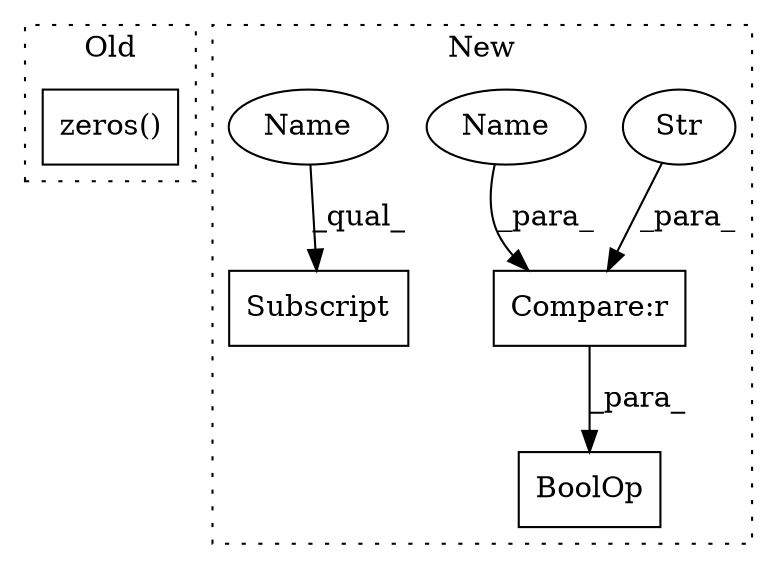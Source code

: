 digraph G {
subgraph cluster0 {
1 [label="zeros()" a="75" s="23874,23890" l="10,1" shape="box"];
label = "Old";
style="dotted";
}
subgraph cluster1 {
2 [label="BoolOp" a="72" s="23964" l="56" shape="box"];
3 [label="Compare:r" a="40" s="24002" l="18" shape="box"];
4 [label="Subscript" a="63" s="24595,0" l="8,0" shape="box"];
5 [label="Str" a="66" s="24002" l="9" shape="ellipse"];
6 [label="Name" a="87" s="24015" l="5" shape="ellipse"];
7 [label="Name" a="87" s="24595" l="5" shape="ellipse"];
label = "New";
style="dotted";
}
3 -> 2 [label="_para_"];
5 -> 3 [label="_para_"];
6 -> 3 [label="_para_"];
7 -> 4 [label="_qual_"];
}
